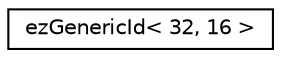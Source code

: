 digraph "Graphical Class Hierarchy"
{
 // LATEX_PDF_SIZE
  edge [fontname="Helvetica",fontsize="10",labelfontname="Helvetica",labelfontsize="10"];
  node [fontname="Helvetica",fontsize="10",shape=record];
  rankdir="LR";
  Node0 [label="ezGenericId\< 32, 16 \>",height=0.2,width=0.4,color="black", fillcolor="white", style="filled",URL="$dd/d2a/structez_generic_id.htm",tooltip=" "];
}
